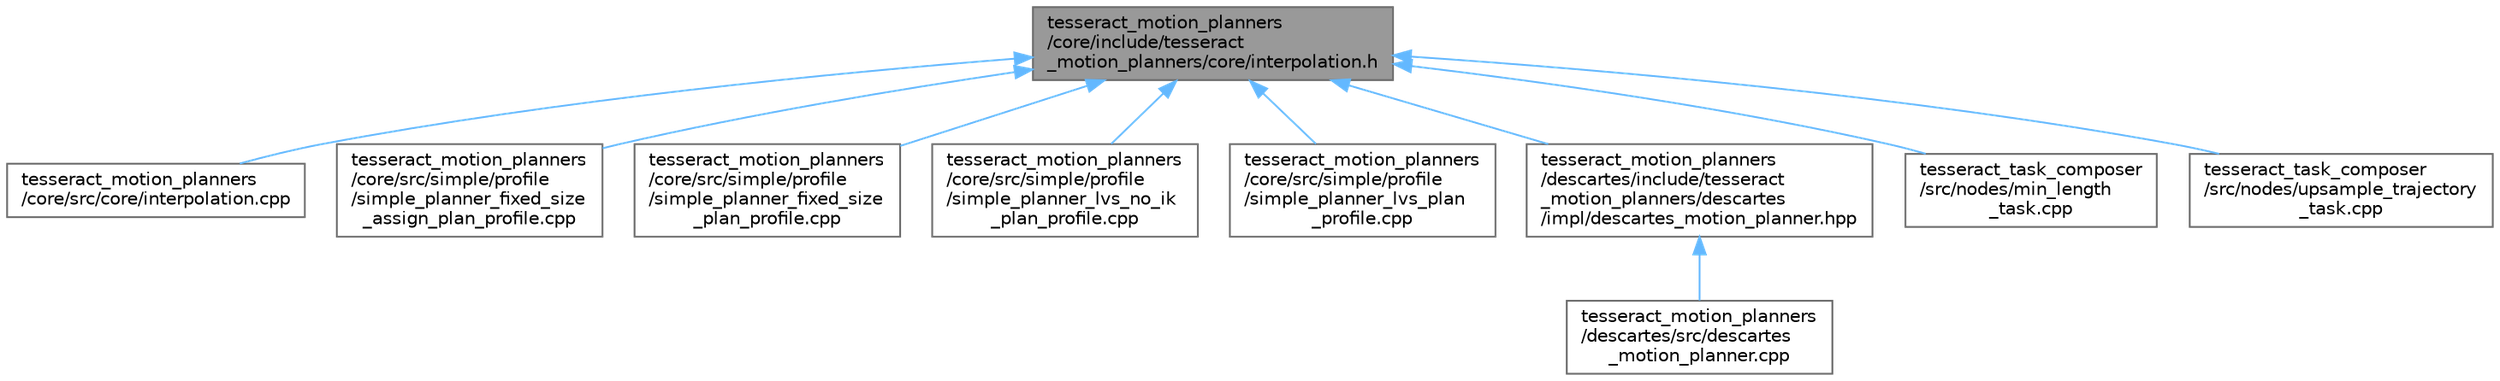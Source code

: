 digraph "tesseract_motion_planners/core/include/tesseract_motion_planners/core/interpolation.h"
{
 // LATEX_PDF_SIZE
  bgcolor="transparent";
  edge [fontname=Helvetica,fontsize=10,labelfontname=Helvetica,labelfontsize=10];
  node [fontname=Helvetica,fontsize=10,shape=box,height=0.2,width=0.4];
  Node1 [label="tesseract_motion_planners\l/core/include/tesseract\l_motion_planners/core/interpolation.h",height=0.2,width=0.4,color="gray40", fillcolor="grey60", style="filled", fontcolor="black",tooltip="Provides interpolation utils."];
  Node1 -> Node2 [dir="back",color="steelblue1",style="solid"];
  Node2 [label="tesseract_motion_planners\l/core/src/core/interpolation.cpp",height=0.2,width=0.4,color="grey40", fillcolor="white", style="filled",URL="$d2/d6c/interpolation_8cpp.html",tooltip="Provides interpolation utils structs."];
  Node1 -> Node3 [dir="back",color="steelblue1",style="solid"];
  Node3 [label="tesseract_motion_planners\l/core/src/simple/profile\l/simple_planner_fixed_size\l_assign_plan_profile.cpp",height=0.2,width=0.4,color="grey40", fillcolor="white", style="filled",URL="$d3/db1/simple__planner__fixed__size__assign__plan__profile_8cpp.html",tooltip=" "];
  Node1 -> Node4 [dir="back",color="steelblue1",style="solid"];
  Node4 [label="tesseract_motion_planners\l/core/src/simple/profile\l/simple_planner_fixed_size\l_plan_profile.cpp",height=0.2,width=0.4,color="grey40", fillcolor="white", style="filled",URL="$da/d37/simple__planner__fixed__size__plan__profile_8cpp.html",tooltip=" "];
  Node1 -> Node5 [dir="back",color="steelblue1",style="solid"];
  Node5 [label="tesseract_motion_planners\l/core/src/simple/profile\l/simple_planner_lvs_no_ik\l_plan_profile.cpp",height=0.2,width=0.4,color="grey40", fillcolor="white", style="filled",URL="$d0/d55/simple__planner__lvs__no__ik__plan__profile_8cpp.html",tooltip="This does not use inverse kinematics."];
  Node1 -> Node6 [dir="back",color="steelblue1",style="solid"];
  Node6 [label="tesseract_motion_planners\l/core/src/simple/profile\l/simple_planner_lvs_plan\l_profile.cpp",height=0.2,width=0.4,color="grey40", fillcolor="white", style="filled",URL="$d7/ddb/simple__planner__lvs__plan__profile_8cpp.html",tooltip=" "];
  Node1 -> Node7 [dir="back",color="steelblue1",style="solid"];
  Node7 [label="tesseract_motion_planners\l/descartes/include/tesseract\l_motion_planners/descartes\l/impl/descartes_motion_planner.hpp",height=0.2,width=0.4,color="grey40", fillcolor="white", style="filled",URL="$dd/dad/descartes__motion__planner_8hpp.html",tooltip="Tesseract ROS Descartes planner."];
  Node7 -> Node8 [dir="back",color="steelblue1",style="solid"];
  Node8 [label="tesseract_motion_planners\l/descartes/src/descartes\l_motion_planner.cpp",height=0.2,width=0.4,color="grey40", fillcolor="white", style="filled",URL="$d5/dd0/descartes__motion__planner_8cpp.html",tooltip="Tesseract ROS Descartes planner."];
  Node1 -> Node9 [dir="back",color="steelblue1",style="solid"];
  Node9 [label="tesseract_task_composer\l/src/nodes/min_length\l_task.cpp",height=0.2,width=0.4,color="grey40", fillcolor="white", style="filled",URL="$dd/d1c/min__length__task_8cpp.html",tooltip="Task for processing the seed so it meets a minimum length. Planners like trajopt need at least 10 sta..."];
  Node1 -> Node10 [dir="back",color="steelblue1",style="solid"];
  Node10 [label="tesseract_task_composer\l/src/nodes/upsample_trajectory\l_task.cpp",height=0.2,width=0.4,color="grey40", fillcolor="white", style="filled",URL="$d0/dce/upsample__trajectory__task_8cpp.html",tooltip=" "];
}
